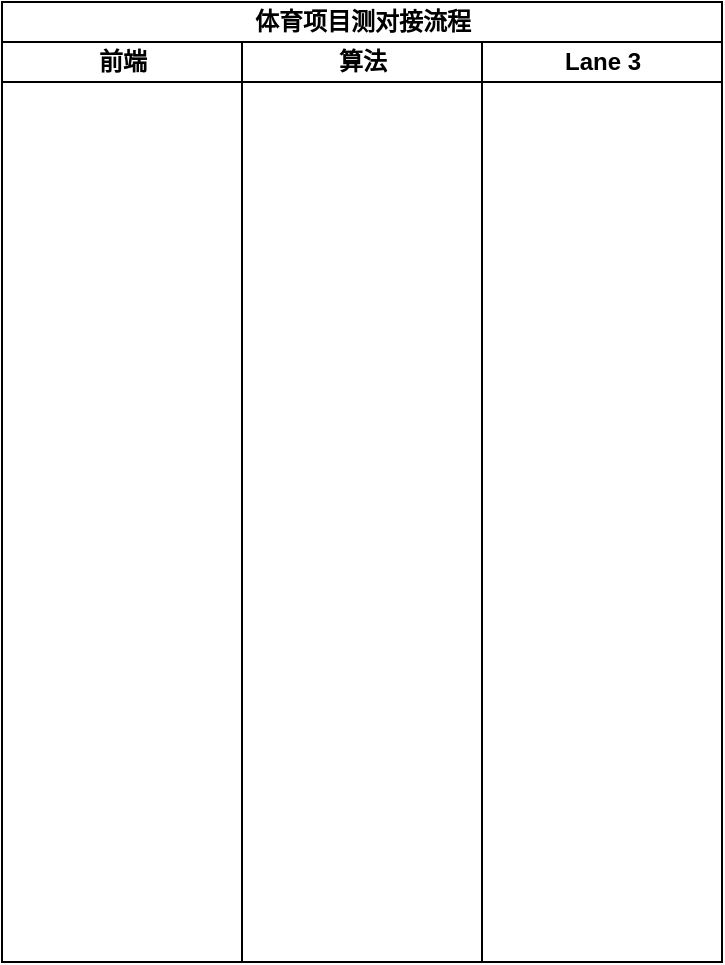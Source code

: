 <mxfile version="28.0.7">
  <diagram id="C5RBs43oDa-KdzZeNtuy" name="Page-1">
    <mxGraphModel dx="815" dy="438" grid="1" gridSize="10" guides="1" tooltips="1" connect="1" arrows="1" fold="1" page="1" pageScale="1" pageWidth="827" pageHeight="1169" math="0" shadow="0">
      <root>
        <mxCell id="WIyWlLk6GJQsqaUBKTNV-0" />
        <mxCell id="WIyWlLk6GJQsqaUBKTNV-1" parent="WIyWlLk6GJQsqaUBKTNV-0" />
        <mxCell id="g53rIc3Xlmnlkb49oTDN-0" value="体育项目测对接流程" style="swimlane;childLayout=stackLayout;resizeParent=1;resizeParentMax=0;startSize=20;html=1;" vertex="1" parent="WIyWlLk6GJQsqaUBKTNV-1">
          <mxGeometry x="220.0" y="105" width="360" height="480" as="geometry" />
        </mxCell>
        <mxCell id="g53rIc3Xlmnlkb49oTDN-1" value="前端" style="swimlane;startSize=20;html=1;" vertex="1" parent="g53rIc3Xlmnlkb49oTDN-0">
          <mxGeometry y="20" width="120" height="460" as="geometry" />
        </mxCell>
        <mxCell id="g53rIc3Xlmnlkb49oTDN-2" value="算法" style="swimlane;startSize=20;html=1;" vertex="1" parent="g53rIc3Xlmnlkb49oTDN-0">
          <mxGeometry x="120" y="20" width="120" height="460" as="geometry" />
        </mxCell>
        <mxCell id="g53rIc3Xlmnlkb49oTDN-3" value="Lane 3" style="swimlane;startSize=20;html=1;" vertex="1" parent="g53rIc3Xlmnlkb49oTDN-0">
          <mxGeometry x="240" y="20" width="120" height="460" as="geometry" />
        </mxCell>
      </root>
    </mxGraphModel>
  </diagram>
</mxfile>
